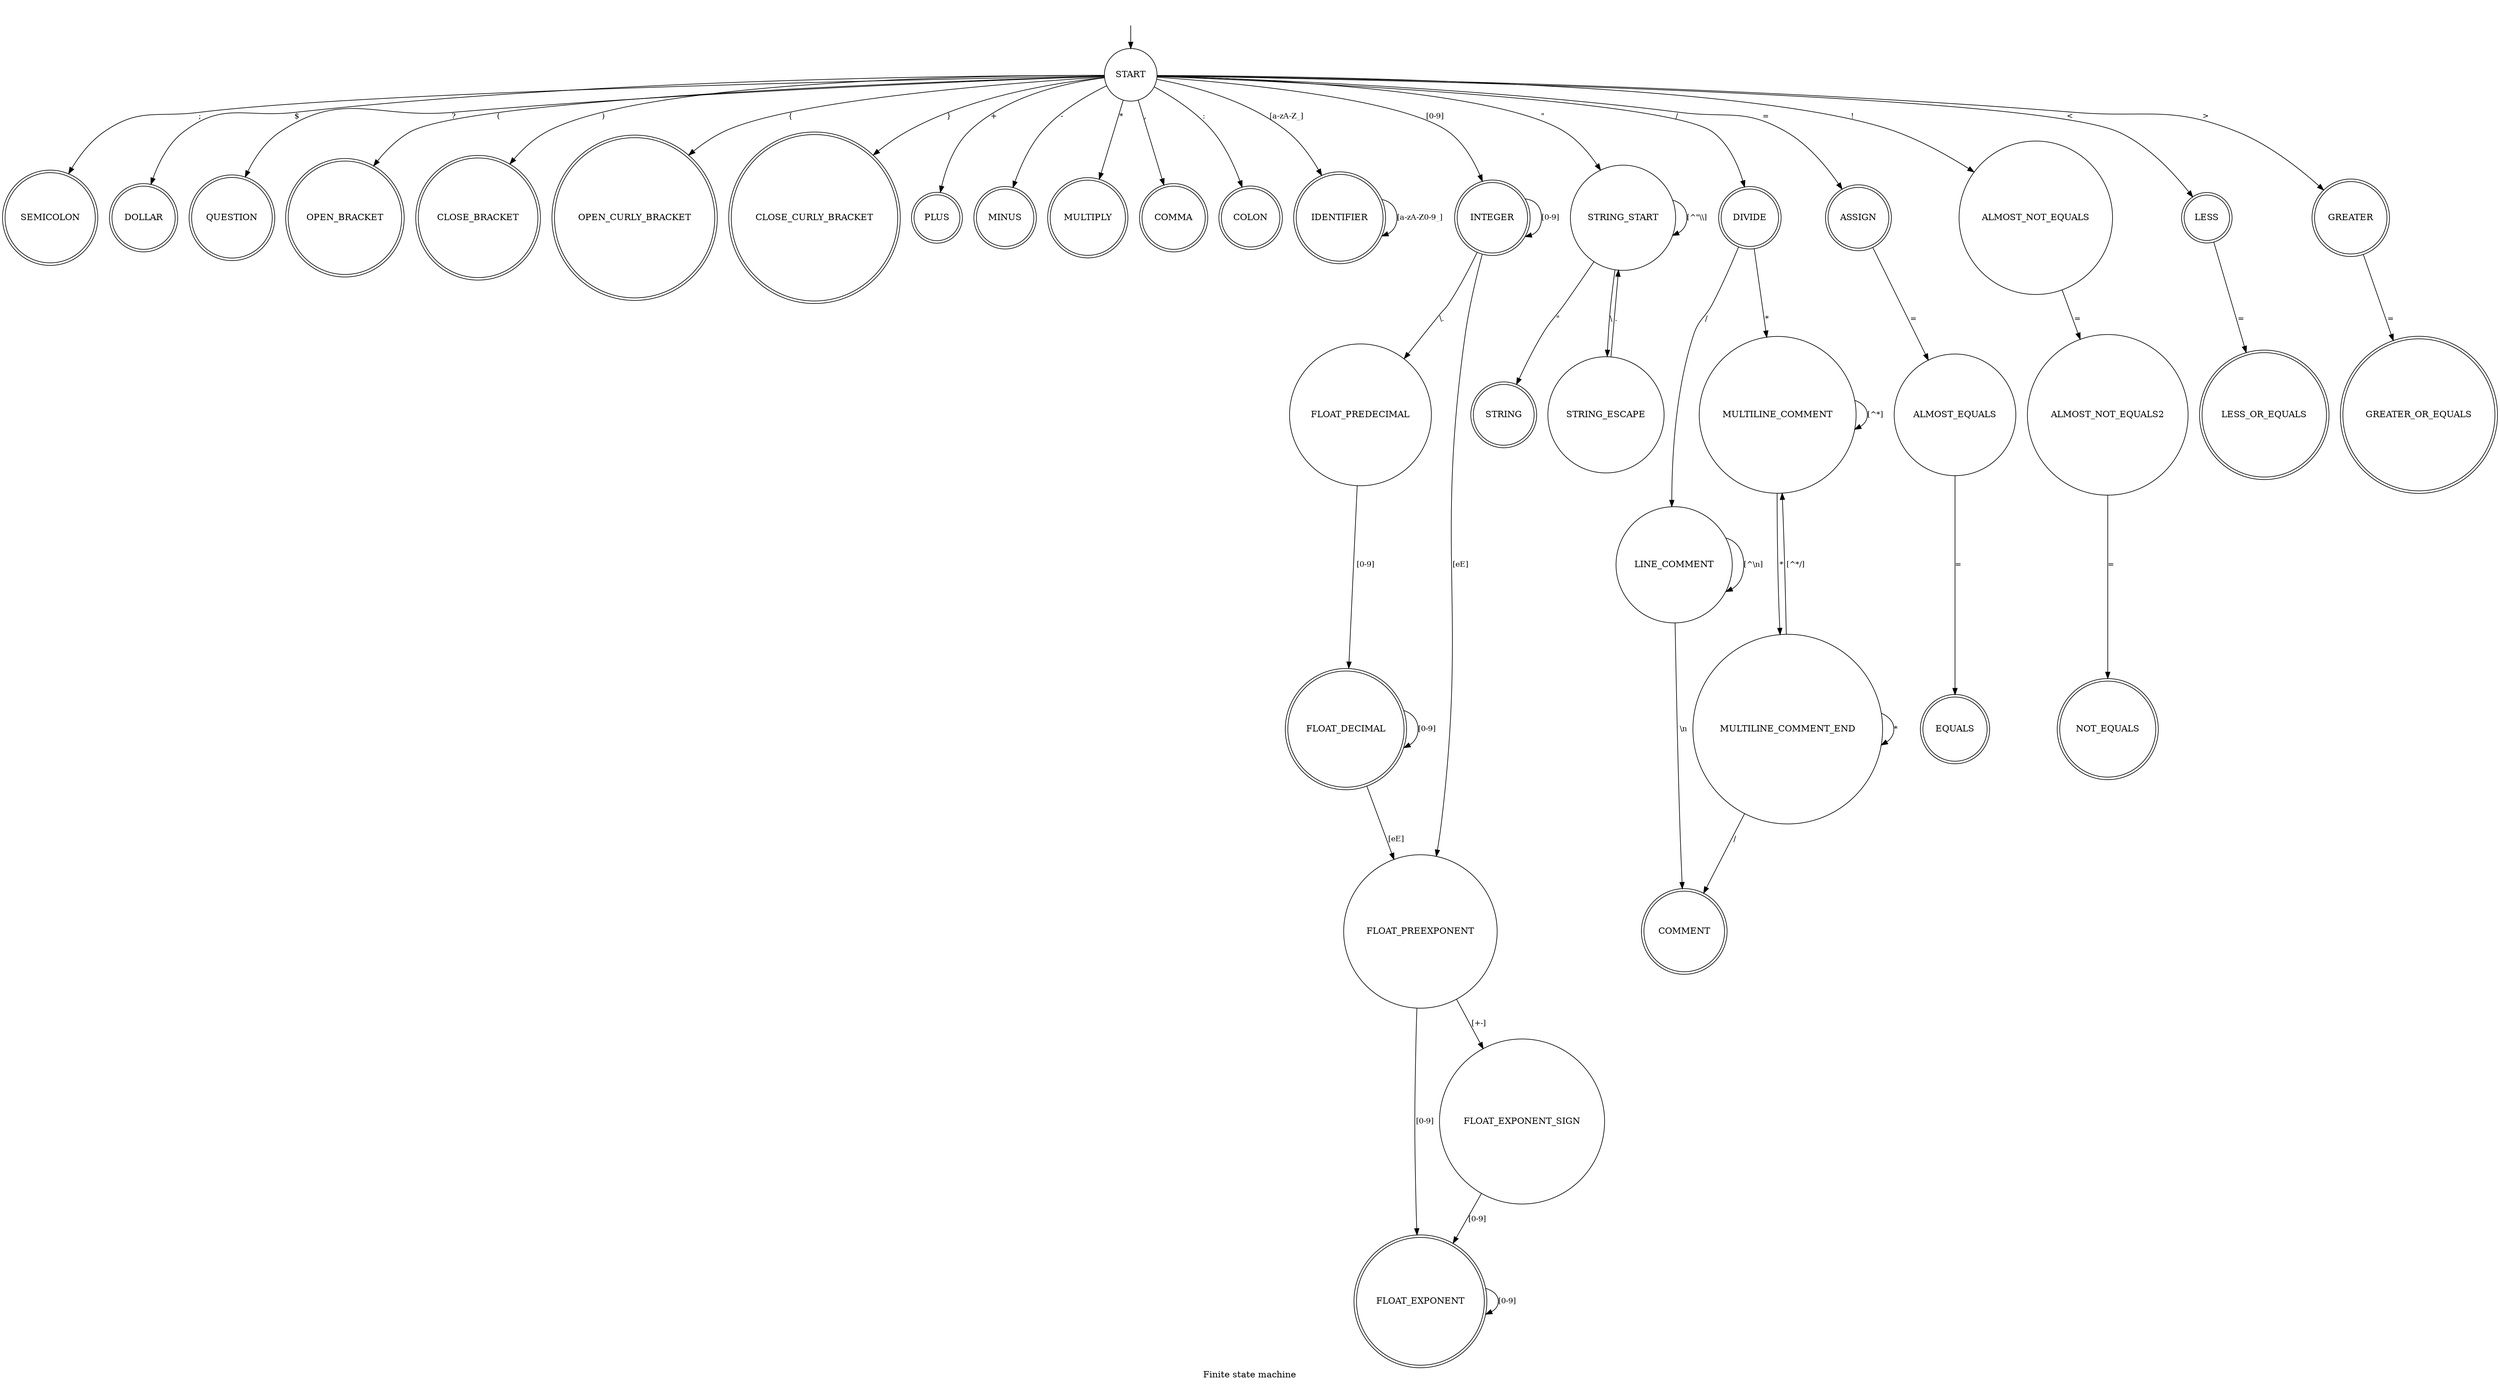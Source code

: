 # compile using: dot -Tpng fsm.gv -o fsm.png
digraph {
    node [shape=doublecircle]
    edge [fontsize=12.0,ranksep=1.0]
    entry [label="", shape=none]
    START [shape=circle]
    entry -> START
    START -> SEMICOLON [label=";"]
    START -> DOLLAR [label="$"]
    START -> QUESTION [label="?"]
    START -> OPEN_BRACKET [label="("]
    START -> CLOSE_BRACKET [label=")"]
    START -> OPEN_CURLY_BRACKET [label="{"]
    START -> CLOSE_CURLY_BRACKET [label="}"]
    START -> PLUS [label="+"]
    START -> MINUS [label="-"]
    START -> MULTIPLY [label="*"]
    START -> COMMA [label=","]
    START -> COLON [label=":"]
    START -> IDENTIFIER [label="[a-zA-Z_]"]
    IDENTIFIER -> IDENTIFIER [label="[a-zA-Z0-9_]"]
    START -> INTEGER [label="[0-9]"]
    INTEGER -> INTEGER [label="[0-9]"]
    START -> STRING_START [label="\""]
    STRING_START [shape=circle]
    STRING_START -> STRING_START [label="[^\"\\\\]"]
    STRING_START -> STRING [label="\""]
    STRING_START -> STRING_ESCAPE [label="\\"]
    STRING_ESCAPE [shape=circle]
    STRING_ESCAPE -> STRING_START [label="."]
    START -> DIVIDE [label="/"]
    DIVIDE -> LINE_COMMENT [label="/"]
    DIVIDE -> MULTILINE_COMMENT [label="*"]
    LINE_COMMENT [shape=circle]
    LINE_COMMENT -> LINE_COMMENT [label="[^\\n]"]
    LINE_COMMENT -> COMMENT [label="\\n"]
    MULTILINE_COMMENT [shape=circle]
    MULTILINE_COMMENT -> MULTILINE_COMMENT [label="[^*]"]
    MULTILINE_COMMENT -> MULTILINE_COMMENT_END [label="*"]
    MULTILINE_COMMENT_END [shape=circle]
    MULTILINE_COMMENT_END -> COMMENT [label="/"]
    MULTILINE_COMMENT_END -> MULTILINE_COMMENT_END [label="*"]
    MULTILINE_COMMENT_END -> MULTILINE_COMMENT [label="[^*/]"]
    START -> ASSIGN [label="="]
    ASSIGN -> ALMOST_EQUALS [label="="]
    ALMOST_EQUALS [shape=circle]
    ALMOST_EQUALS -> EQUALS [label="="]
    START -> ALMOST_NOT_EQUALS [label="!"]
    ALMOST_NOT_EQUALS [shape=circle]
    ALMOST_NOT_EQUALS -> ALMOST_NOT_EQUALS2 [label="="]
    ALMOST_NOT_EQUALS2 [shape=circle]
    ALMOST_NOT_EQUALS2 -> NOT_EQUALS [label="="]
    START -> LESS [label="<"]
    LESS -> LESS_OR_EQUALS [label="="]
    START -> GREATER [label=">"]
    GREATER -> GREATER_OR_EQUALS [label="="]
    INTEGER -> FLOAT_PREDECIMAL [label="\\."]
    FLOAT_PREDECIMAL [shape=circle]
    FLOAT_PREDECIMAL -> FLOAT_DECIMAL [label="[0-9]"]
    FLOAT_DECIMAL -> FLOAT_DECIMAL [label="[0-9]"]
    FLOAT_DECIMAL -> FLOAT_PREEXPONENT [label="[eE]"]
    INTEGER -> FLOAT_PREEXPONENT [label="[eE]"]
    FLOAT_PREEXPONENT [shape=circle]
    FLOAT_PREEXPONENT -> FLOAT_EXPONENT [label="[0-9]"]
    FLOAT_PREEXPONENT -> FLOAT_EXPONENT_SIGN [label="[+-]"]
    FLOAT_EXPONENT_SIGN [shape=circle]
    FLOAT_EXPONENT_SIGN -> FLOAT_EXPONENT [label="[0-9]"]
    FLOAT_EXPONENT -> FLOAT_EXPONENT [label="[0-9]"]

    label="Finite state machine"
}